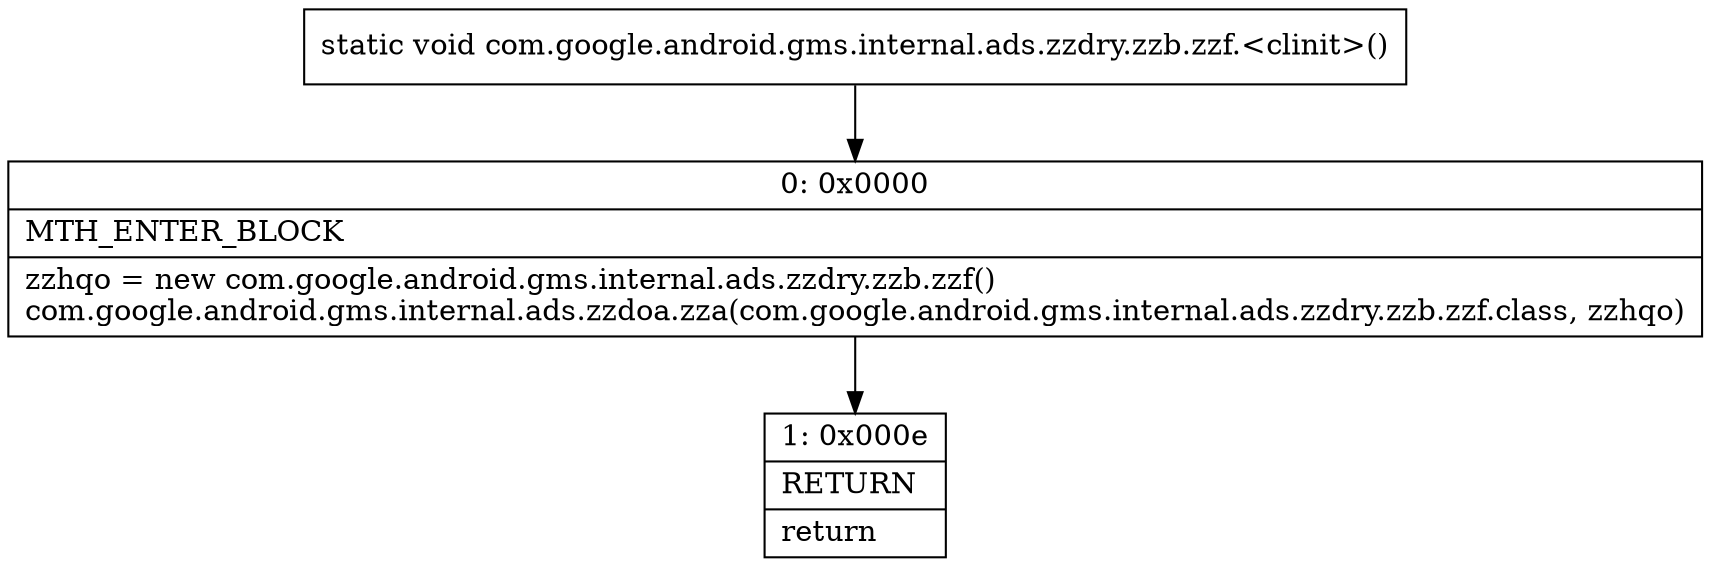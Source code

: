 digraph "CFG forcom.google.android.gms.internal.ads.zzdry.zzb.zzf.\<clinit\>()V" {
Node_0 [shape=record,label="{0\:\ 0x0000|MTH_ENTER_BLOCK\l|zzhqo = new com.google.android.gms.internal.ads.zzdry.zzb.zzf()\lcom.google.android.gms.internal.ads.zzdoa.zza(com.google.android.gms.internal.ads.zzdry.zzb.zzf.class, zzhqo)\l}"];
Node_1 [shape=record,label="{1\:\ 0x000e|RETURN\l|return\l}"];
MethodNode[shape=record,label="{static void com.google.android.gms.internal.ads.zzdry.zzb.zzf.\<clinit\>() }"];
MethodNode -> Node_0;
Node_0 -> Node_1;
}

